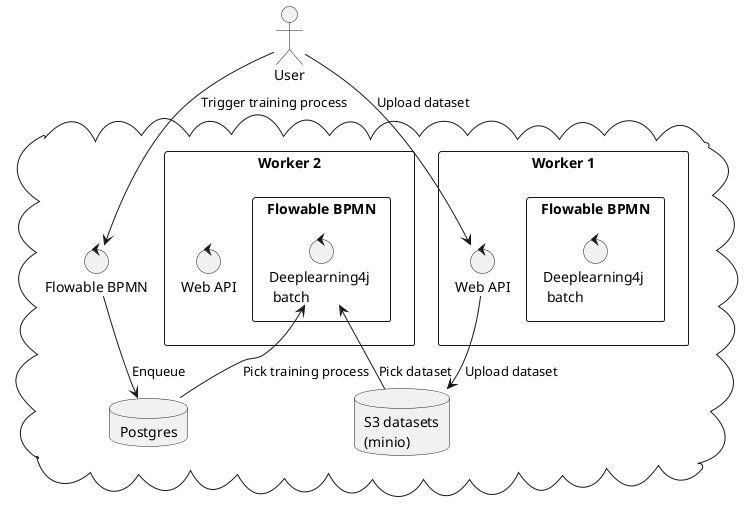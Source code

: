 @startuml
skinparam ranksep 5
skinparam nodesep 5

actor User

cloud {
   control "Flowable BPMN" as flowable
   database Postgres as postgres
   database "S3 datasets\n(minio)" as datasets

    rectangle "Worker 1" as worker1 {
      rectangle "Flowable BPMN" as flowable1 {
         control "Deeplearning4j \n batch" as dl1
      }
      control "Web API" as webapi
    }

    rectangle "Worker 2" as worker2 {
      rectangle "Flowable BPMN" as flowable2 {
        control "Deeplearning4j \n batch" as dl2
      }
      control "Web API" as webapi2
    }
}

User --> webapi: "Upload dataset"
webapi --> datasets: "Upload dataset"
User --> flowable: "Trigger training process"
flowable --> postgres: "Enqueue"
dl2 <-- postgres: "Pick training process"
dl2 <-- datasets: "Pick dataset"

@enduml